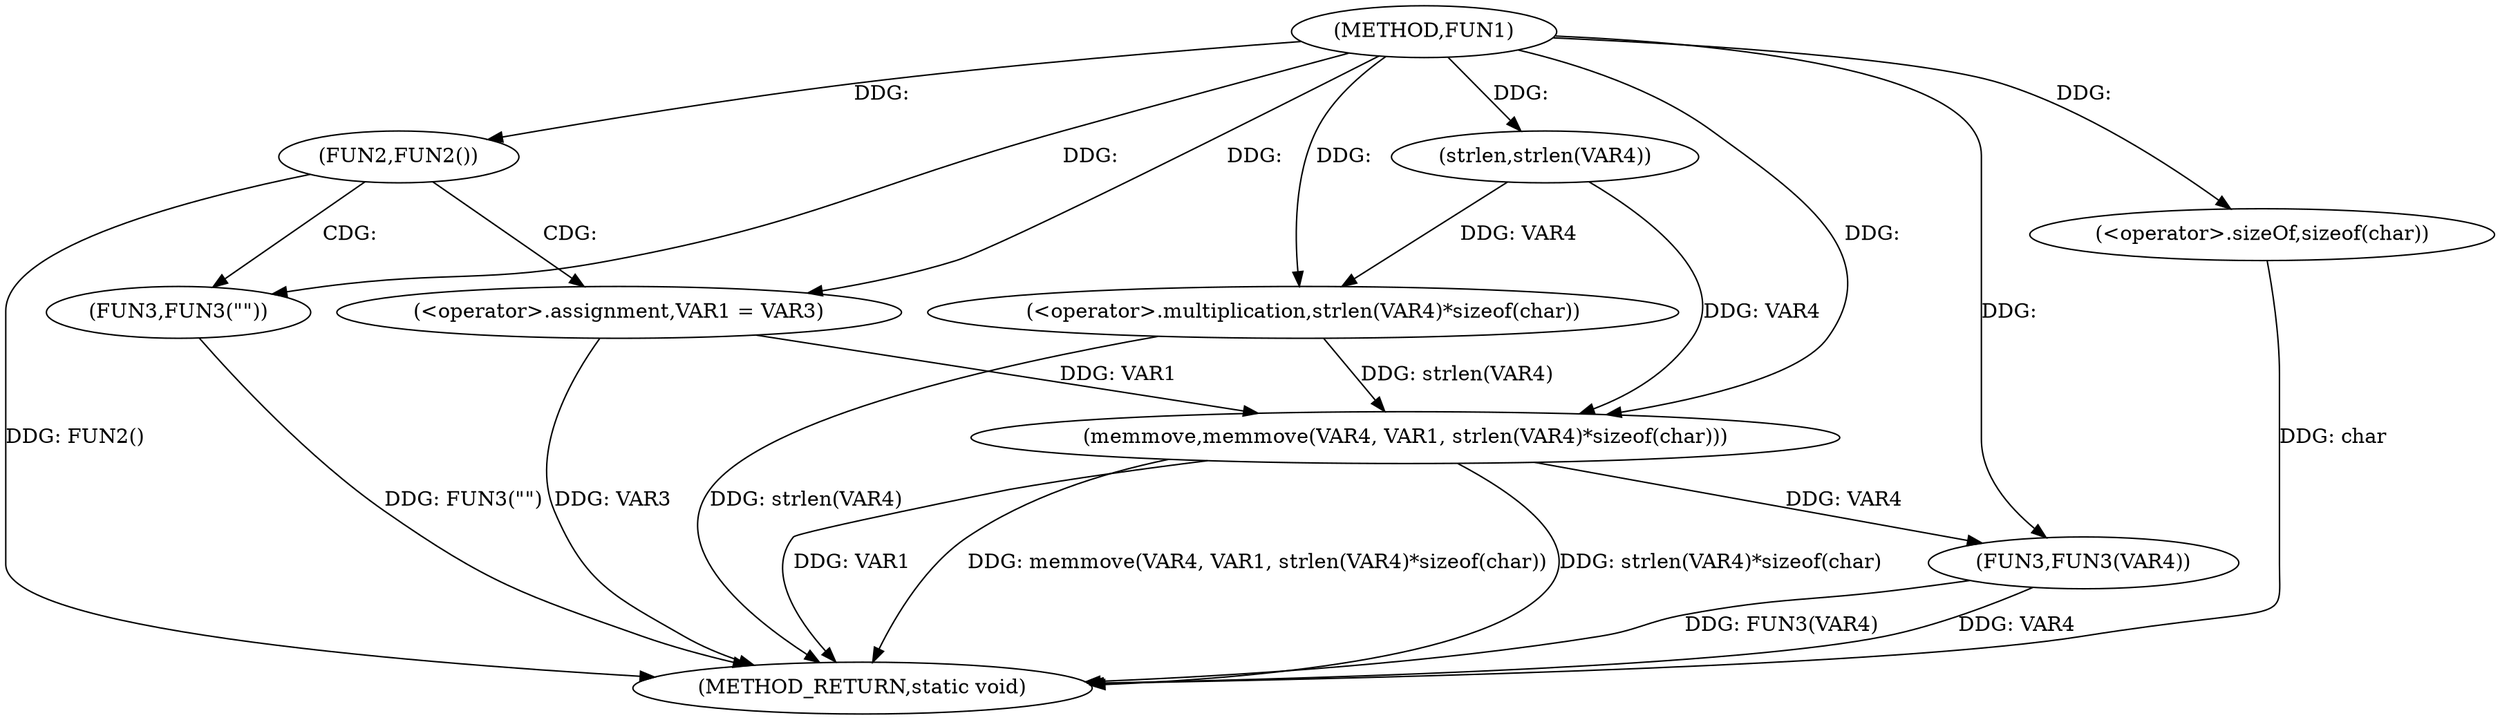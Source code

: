 digraph FUN1 {  
"1000100" [label = "(METHOD,FUN1)" ]
"1000127" [label = "(METHOD_RETURN,static void)" ]
"1000106" [label = "(FUN2,FUN2())" ]
"1000108" [label = "(FUN3,FUN3(\"\"))" ]
"1000112" [label = "(<operator>.assignment,VAR1 = VAR3)" ]
"1000117" [label = "(memmove,memmove(VAR4, VAR1, strlen(VAR4)*sizeof(char)))" ]
"1000120" [label = "(<operator>.multiplication,strlen(VAR4)*sizeof(char))" ]
"1000121" [label = "(strlen,strlen(VAR4))" ]
"1000123" [label = "(<operator>.sizeOf,sizeof(char))" ]
"1000125" [label = "(FUN3,FUN3(VAR4))" ]
  "1000117" -> "1000127"  [ label = "DDG: memmove(VAR4, VAR1, strlen(VAR4)*sizeof(char))"] 
  "1000125" -> "1000127"  [ label = "DDG: VAR4"] 
  "1000125" -> "1000127"  [ label = "DDG: FUN3(VAR4)"] 
  "1000108" -> "1000127"  [ label = "DDG: FUN3(\"\")"] 
  "1000112" -> "1000127"  [ label = "DDG: VAR3"] 
  "1000120" -> "1000127"  [ label = "DDG: strlen(VAR4)"] 
  "1000117" -> "1000127"  [ label = "DDG: strlen(VAR4)*sizeof(char)"] 
  "1000117" -> "1000127"  [ label = "DDG: VAR1"] 
  "1000106" -> "1000127"  [ label = "DDG: FUN2()"] 
  "1000123" -> "1000127"  [ label = "DDG: char"] 
  "1000100" -> "1000106"  [ label = "DDG: "] 
  "1000100" -> "1000108"  [ label = "DDG: "] 
  "1000100" -> "1000112"  [ label = "DDG: "] 
  "1000121" -> "1000117"  [ label = "DDG: VAR4"] 
  "1000100" -> "1000117"  [ label = "DDG: "] 
  "1000112" -> "1000117"  [ label = "DDG: VAR1"] 
  "1000120" -> "1000117"  [ label = "DDG: strlen(VAR4)"] 
  "1000121" -> "1000120"  [ label = "DDG: VAR4"] 
  "1000100" -> "1000121"  [ label = "DDG: "] 
  "1000100" -> "1000120"  [ label = "DDG: "] 
  "1000100" -> "1000123"  [ label = "DDG: "] 
  "1000117" -> "1000125"  [ label = "DDG: VAR4"] 
  "1000100" -> "1000125"  [ label = "DDG: "] 
  "1000106" -> "1000112"  [ label = "CDG: "] 
  "1000106" -> "1000108"  [ label = "CDG: "] 
}
